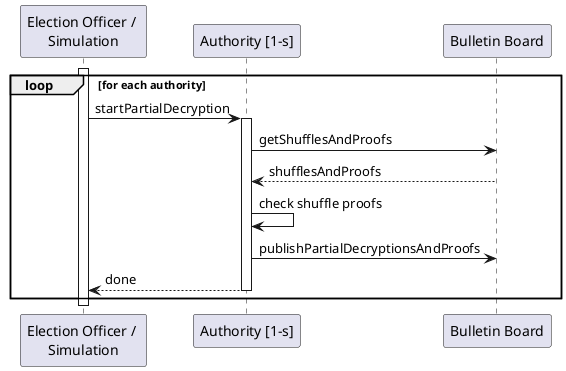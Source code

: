 @startuml
participant "Election Officer / \nSimulation" as eo
participant "Authority [1-s]" as auth
participant "Bulletin Board" as bb

activate eo
loop for each authority
eo -> auth : startPartialDecryption
    activate auth
    auth -> bb : getShufflesAndProofs
    bb --> auth : shufflesAndProofs
    auth -> auth : check shuffle proofs
    auth -> bb : publishPartialDecryptionsAndProofs
    auth --> eo : done
    deactivate auth
end
deactivate eo

@enduml